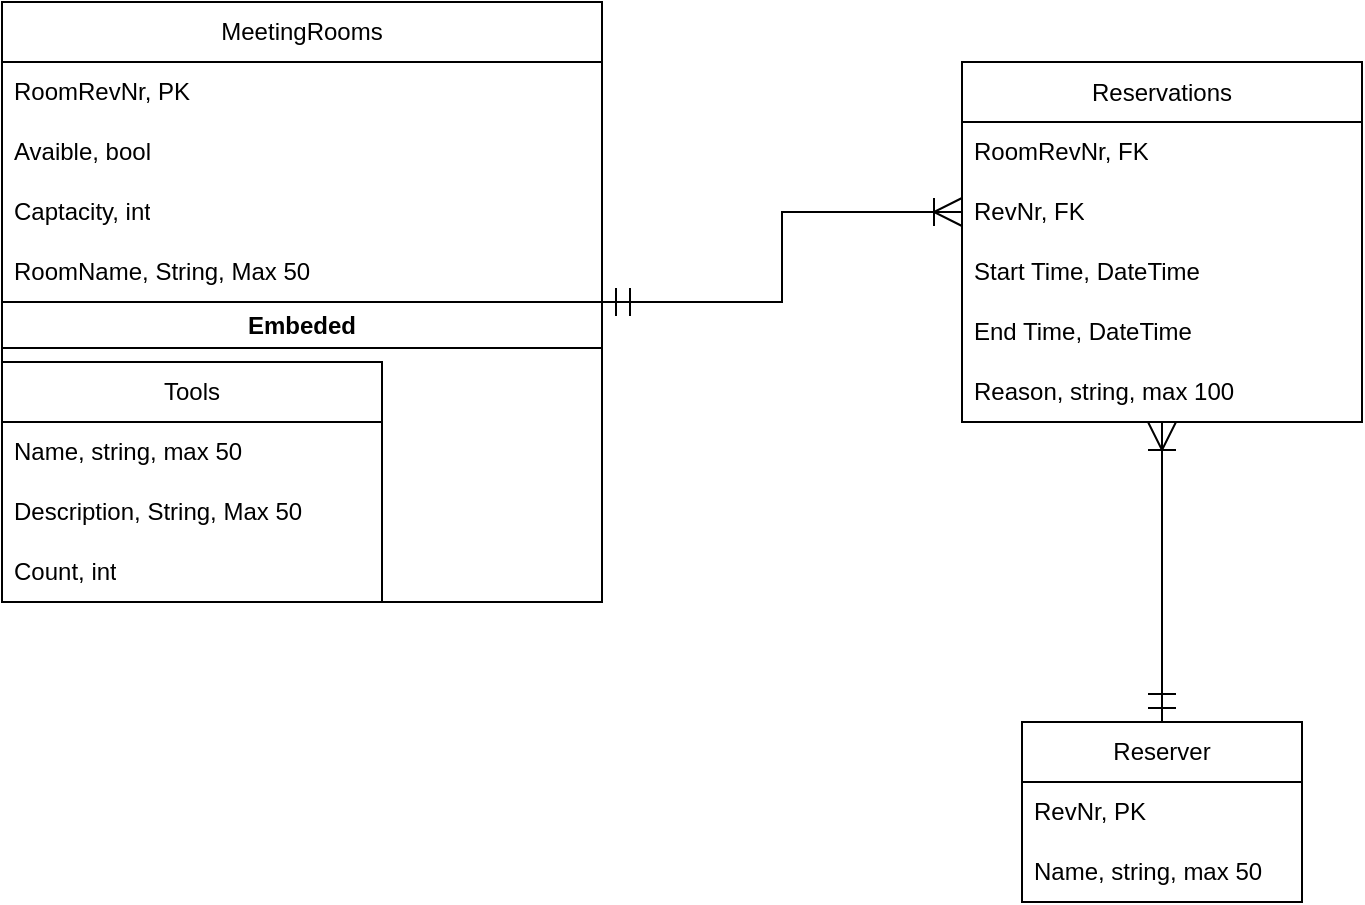 <mxfile version="22.1.2" type="device">
  <diagram name="Seite-1" id="eNIr3S6JAZvsQVqDExI3">
    <mxGraphModel dx="1114" dy="774" grid="1" gridSize="10" guides="1" tooltips="1" connect="1" arrows="1" fold="1" page="1" pageScale="1" pageWidth="850" pageHeight="1100" math="0" shadow="0">
      <root>
        <mxCell id="0" />
        <mxCell id="1" parent="0" />
        <mxCell id="6Hnj9qhpJO8iz1z57W8t-5" value="&lt;p&gt;&lt;code style=&quot;box-sizing: border-box; padding: 0.2em 0.4em; margin: 0px; background-color: var(--bgColor-neutral-muted, var(--color-neutral-muted)); border-radius: 6px;&quot;&gt;&lt;font style=&quot;font-size: 12px;&quot; face=&quot;Helvetica&quot;&gt;Reservations&lt;/font&gt;&lt;/code&gt;&lt;/p&gt;" style="swimlane;fontStyle=0;childLayout=stackLayout;horizontal=1;startSize=30;horizontalStack=0;resizeParent=1;resizeParentMax=0;resizeLast=0;collapsible=1;marginBottom=0;whiteSpace=wrap;html=1;" parent="1" vertex="1">
          <mxGeometry x="660" y="130" width="200" height="180" as="geometry" />
        </mxCell>
        <mxCell id="6Hnj9qhpJO8iz1z57W8t-6" value="RoomRevNr, FK" style="text;strokeColor=none;fillColor=none;align=left;verticalAlign=middle;spacingLeft=4;spacingRight=4;overflow=hidden;points=[[0,0.5],[1,0.5]];portConstraint=eastwest;rotatable=0;whiteSpace=wrap;html=1;" parent="6Hnj9qhpJO8iz1z57W8t-5" vertex="1">
          <mxGeometry y="30" width="200" height="30" as="geometry" />
        </mxCell>
        <mxCell id="6Hnj9qhpJO8iz1z57W8t-7" value="RevNr, FK" style="text;strokeColor=none;fillColor=none;align=left;verticalAlign=middle;spacingLeft=4;spacingRight=4;overflow=hidden;points=[[0,0.5],[1,0.5]];portConstraint=eastwest;rotatable=0;whiteSpace=wrap;html=1;" parent="6Hnj9qhpJO8iz1z57W8t-5" vertex="1">
          <mxGeometry y="60" width="200" height="30" as="geometry" />
        </mxCell>
        <mxCell id="6Hnj9qhpJO8iz1z57W8t-10" value="Start Time, DateTime" style="text;strokeColor=none;fillColor=none;align=left;verticalAlign=middle;spacingLeft=4;spacingRight=4;overflow=hidden;points=[[0,0.5],[1,0.5]];portConstraint=eastwest;rotatable=0;whiteSpace=wrap;html=1;" parent="6Hnj9qhpJO8iz1z57W8t-5" vertex="1">
          <mxGeometry y="90" width="200" height="30" as="geometry" />
        </mxCell>
        <mxCell id="6Hnj9qhpJO8iz1z57W8t-11" value="End Time, DateTime" style="text;strokeColor=none;fillColor=none;align=left;verticalAlign=middle;spacingLeft=4;spacingRight=4;overflow=hidden;points=[[0,0.5],[1,0.5]];portConstraint=eastwest;rotatable=0;whiteSpace=wrap;html=1;" parent="6Hnj9qhpJO8iz1z57W8t-5" vertex="1">
          <mxGeometry y="120" width="200" height="30" as="geometry" />
        </mxCell>
        <mxCell id="6Hnj9qhpJO8iz1z57W8t-8" value="Reason, string, max 100" style="text;strokeColor=none;fillColor=none;align=left;verticalAlign=middle;spacingLeft=4;spacingRight=4;overflow=hidden;points=[[0,0.5],[1,0.5]];portConstraint=eastwest;rotatable=0;whiteSpace=wrap;html=1;" parent="6Hnj9qhpJO8iz1z57W8t-5" vertex="1">
          <mxGeometry y="150" width="200" height="30" as="geometry" />
        </mxCell>
        <mxCell id="6Hnj9qhpJO8iz1z57W8t-9" value="MeetingRooms" style="swimlane;fontStyle=0;childLayout=stackLayout;horizontal=1;startSize=30;horizontalStack=0;resizeParent=1;resizeParentMax=0;resizeLast=0;collapsible=1;marginBottom=0;whiteSpace=wrap;html=1;" parent="1" vertex="1">
          <mxGeometry x="180" y="100" width="300" height="300" as="geometry" />
        </mxCell>
        <mxCell id="6Hnj9qhpJO8iz1z57W8t-23" value="RoomRevNr, PK" style="text;strokeColor=none;fillColor=none;align=left;verticalAlign=middle;spacingLeft=4;spacingRight=4;overflow=hidden;points=[[0,0.5],[1,0.5]];portConstraint=eastwest;rotatable=0;whiteSpace=wrap;html=1;" parent="6Hnj9qhpJO8iz1z57W8t-9" vertex="1">
          <mxGeometry y="30" width="300" height="30" as="geometry" />
        </mxCell>
        <mxCell id="6Hnj9qhpJO8iz1z57W8t-24" value="Avaible, bool" style="text;strokeColor=none;fillColor=none;align=left;verticalAlign=middle;spacingLeft=4;spacingRight=4;overflow=hidden;points=[[0,0.5],[1,0.5]];portConstraint=eastwest;rotatable=0;whiteSpace=wrap;html=1;" parent="6Hnj9qhpJO8iz1z57W8t-9" vertex="1">
          <mxGeometry y="60" width="300" height="30" as="geometry" />
        </mxCell>
        <mxCell id="6Hnj9qhpJO8iz1z57W8t-28" value="Captacity, int" style="text;strokeColor=none;fillColor=none;align=left;verticalAlign=middle;spacingLeft=4;spacingRight=4;overflow=hidden;points=[[0,0.5],[1,0.5]];portConstraint=eastwest;rotatable=0;whiteSpace=wrap;html=1;" parent="6Hnj9qhpJO8iz1z57W8t-9" vertex="1">
          <mxGeometry y="90" width="300" height="30" as="geometry" />
        </mxCell>
        <mxCell id="6Hnj9qhpJO8iz1z57W8t-3" value="RoomName, String, Max 50" style="text;strokeColor=none;fillColor=none;align=left;verticalAlign=middle;spacingLeft=4;spacingRight=4;overflow=hidden;points=[[0,0.5],[1,0.5]];portConstraint=eastwest;rotatable=0;whiteSpace=wrap;html=1;" parent="6Hnj9qhpJO8iz1z57W8t-9" vertex="1">
          <mxGeometry y="120" width="300" height="30" as="geometry" />
        </mxCell>
        <mxCell id="6Hnj9qhpJO8iz1z57W8t-33" value="Embeded" style="swimlane;whiteSpace=wrap;html=1;" parent="6Hnj9qhpJO8iz1z57W8t-9" vertex="1">
          <mxGeometry y="150" width="300" height="150" as="geometry" />
        </mxCell>
        <mxCell id="6Hnj9qhpJO8iz1z57W8t-14" value="Tools" style="swimlane;fontStyle=0;childLayout=stackLayout;horizontal=1;startSize=30;horizontalStack=0;resizeParent=1;resizeParentMax=0;resizeLast=0;collapsible=1;marginBottom=0;whiteSpace=wrap;html=1;" parent="6Hnj9qhpJO8iz1z57W8t-33" vertex="1">
          <mxGeometry y="30" width="190" height="120" as="geometry" />
        </mxCell>
        <mxCell id="6Hnj9qhpJO8iz1z57W8t-16" value="Name, string, max 50" style="text;strokeColor=none;fillColor=none;align=left;verticalAlign=middle;spacingLeft=4;spacingRight=4;overflow=hidden;points=[[0,0.5],[1,0.5]];portConstraint=eastwest;rotatable=0;whiteSpace=wrap;html=1;" parent="6Hnj9qhpJO8iz1z57W8t-14" vertex="1">
          <mxGeometry y="30" width="190" height="30" as="geometry" />
        </mxCell>
        <mxCell id="awZYaMYMRSlloe7aIXEq-1" value="Description, String, Max 50" style="text;strokeColor=none;fillColor=none;align=left;verticalAlign=middle;spacingLeft=4;spacingRight=4;overflow=hidden;points=[[0,0.5],[1,0.5]];portConstraint=eastwest;rotatable=0;whiteSpace=wrap;html=1;" vertex="1" parent="6Hnj9qhpJO8iz1z57W8t-14">
          <mxGeometry y="60" width="190" height="30" as="geometry" />
        </mxCell>
        <mxCell id="6Hnj9qhpJO8iz1z57W8t-17" value="Count, int" style="text;strokeColor=none;fillColor=none;align=left;verticalAlign=middle;spacingLeft=4;spacingRight=4;overflow=hidden;points=[[0,0.5],[1,0.5]];portConstraint=eastwest;rotatable=0;whiteSpace=wrap;html=1;" parent="6Hnj9qhpJO8iz1z57W8t-14" vertex="1">
          <mxGeometry y="90" width="190" height="30" as="geometry" />
        </mxCell>
        <mxCell id="6Hnj9qhpJO8iz1z57W8t-29" style="edgeStyle=orthogonalEdgeStyle;rounded=0;orthogonalLoop=1;jettySize=auto;html=1;exitX=0.5;exitY=0;exitDx=0;exitDy=0;startArrow=ERmandOne;startFill=0;endArrow=ERoneToMany;endFill=0;endSize=12;startSize=12;" parent="1" source="6Hnj9qhpJO8iz1z57W8t-18" target="6Hnj9qhpJO8iz1z57W8t-5" edge="1">
          <mxGeometry relative="1" as="geometry" />
        </mxCell>
        <mxCell id="6Hnj9qhpJO8iz1z57W8t-18" value="Reserver" style="swimlane;fontStyle=0;childLayout=stackLayout;horizontal=1;startSize=30;horizontalStack=0;resizeParent=1;resizeParentMax=0;resizeLast=0;collapsible=1;marginBottom=0;whiteSpace=wrap;html=1;" parent="1" vertex="1">
          <mxGeometry x="690" y="460" width="140" height="90" as="geometry" />
        </mxCell>
        <mxCell id="6Hnj9qhpJO8iz1z57W8t-19" value="RevNr, PK" style="text;strokeColor=none;fillColor=none;align=left;verticalAlign=middle;spacingLeft=4;spacingRight=4;overflow=hidden;points=[[0,0.5],[1,0.5]];portConstraint=eastwest;rotatable=0;whiteSpace=wrap;html=1;" parent="6Hnj9qhpJO8iz1z57W8t-18" vertex="1">
          <mxGeometry y="30" width="140" height="30" as="geometry" />
        </mxCell>
        <mxCell id="6Hnj9qhpJO8iz1z57W8t-21" value="Name, string, max 50" style="text;strokeColor=none;fillColor=none;align=left;verticalAlign=middle;spacingLeft=4;spacingRight=4;overflow=hidden;points=[[0,0.5],[1,0.5]];portConstraint=eastwest;rotatable=0;whiteSpace=wrap;html=1;" parent="6Hnj9qhpJO8iz1z57W8t-18" vertex="1">
          <mxGeometry y="60" width="140" height="30" as="geometry" />
        </mxCell>
        <mxCell id="6Hnj9qhpJO8iz1z57W8t-27" style="edgeStyle=orthogonalEdgeStyle;rounded=0;orthogonalLoop=1;jettySize=auto;html=1;exitX=0;exitY=0.5;exitDx=0;exitDy=0;endSize=12;startSize=12;startArrow=ERoneToMany;startFill=0;endArrow=ERmandOne;endFill=0;" parent="1" source="6Hnj9qhpJO8iz1z57W8t-7" target="6Hnj9qhpJO8iz1z57W8t-9" edge="1">
          <mxGeometry relative="1" as="geometry" />
        </mxCell>
      </root>
    </mxGraphModel>
  </diagram>
</mxfile>
